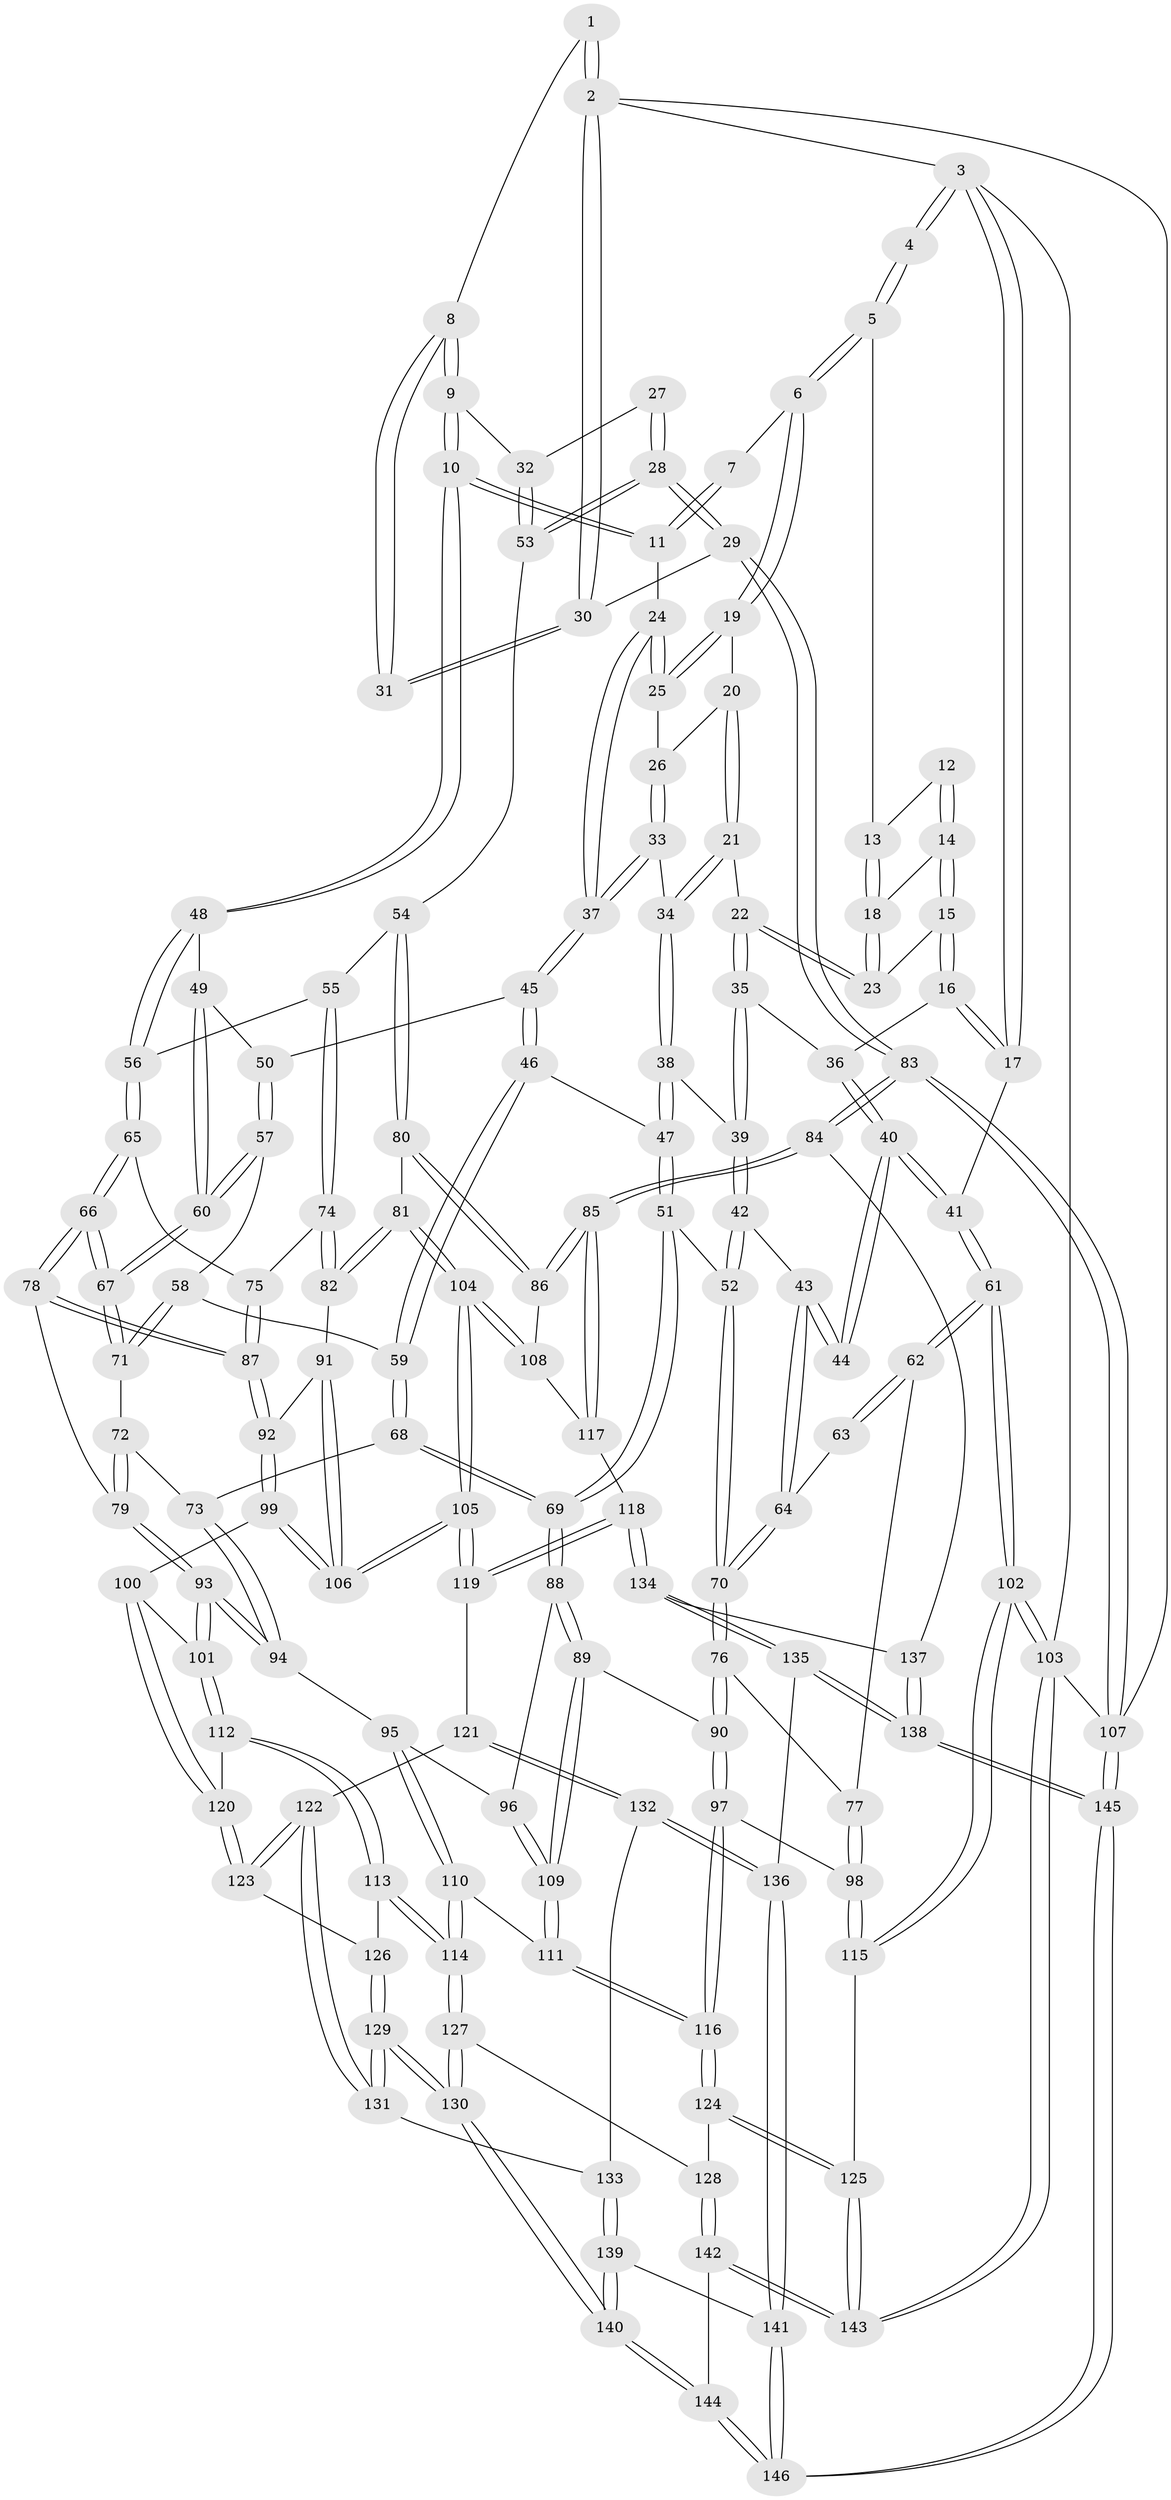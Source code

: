 // Generated by graph-tools (version 1.1) at 2025/50/03/09/25 03:50:58]
// undirected, 146 vertices, 362 edges
graph export_dot {
graph [start="1"]
  node [color=gray90,style=filled];
  1 [pos="+0.7627826596536991+0"];
  2 [pos="+1+0"];
  3 [pos="+0+0"];
  4 [pos="+0+0"];
  5 [pos="+0.3986167327638919+0"];
  6 [pos="+0.4329042600083441+0"];
  7 [pos="+0.5932215218085674+0"];
  8 [pos="+0.7694232312961263+0.08480126452930724"];
  9 [pos="+0.7315207853870356+0.15881077753798414"];
  10 [pos="+0.6667526646655627+0.19696516344418344"];
  11 [pos="+0.6590913089765242+0.19226692214687965"];
  12 [pos="+0.10200166694912974+0.010829881750061875"];
  13 [pos="+0.20674704726732035+0.040022428173055666"];
  14 [pos="+0.097847017837042+0.07688450079366985"];
  15 [pos="+0.07039478434438795+0.13663690094631456"];
  16 [pos="+0.045144911554241246+0.16809732289115684"];
  17 [pos="+0+0.21967886224344224"];
  18 [pos="+0.21124664438332624+0.09237393874107169"];
  19 [pos="+0.43333634700131357+0"];
  20 [pos="+0.38732617482100956+0.014958056017449461"];
  21 [pos="+0.32372857237528707+0.12967245251109108"];
  22 [pos="+0.2640921728165171+0.1527495520704586"];
  23 [pos="+0.24189332892439933+0.13534890438282313"];
  24 [pos="+0.6075191297907888+0.16677757070107316"];
  25 [pos="+0.5762381851652529+0.13687342285483017"];
  26 [pos="+0.4649047482120072+0.1633753750036121"];
  27 [pos="+0.8977406416886716+0.12345624183228647"];
  28 [pos="+1+0.3071435510651342"];
  29 [pos="+1+0.30732582676266385"];
  30 [pos="+1+0"];
  31 [pos="+0.8895678922985378+0.10219960606702586"];
  32 [pos="+0.8758479558419991+0.251497982432708"];
  33 [pos="+0.42318633511285214+0.24290517496276812"];
  34 [pos="+0.3952026776441533+0.22539795957438796"];
  35 [pos="+0.23358270387030455+0.21233849389250278"];
  36 [pos="+0.1232658476678656+0.2281416666259166"];
  37 [pos="+0.43347066699359227+0.25789640821996507"];
  38 [pos="+0.29356060944653756+0.2858019232236431"];
  39 [pos="+0.2519348902377231+0.2684340725951666"];
  40 [pos="+0.12403514301745762+0.2921146586991051"];
  41 [pos="+0+0.2825068076170499"];
  42 [pos="+0.20818359095576533+0.3471419723690704"];
  43 [pos="+0.13265134936770248+0.3242300124303619"];
  44 [pos="+0.12731371362149724+0.31963783640076554"];
  45 [pos="+0.43511342348589893+0.26572911896674106"];
  46 [pos="+0.3767197153581354+0.33941830354238134"];
  47 [pos="+0.326552547572577+0.33260358026612524"];
  48 [pos="+0.6587675176654214+0.25706061197111957"];
  49 [pos="+0.5721319823571548+0.2888075865742638"];
  50 [pos="+0.46658510263385516+0.2923175865750307"];
  51 [pos="+0.25069181888453856+0.42803794248612187"];
  52 [pos="+0.23614432141620398+0.419859709840394"];
  53 [pos="+0.9451982429670802+0.32211559450170696"];
  54 [pos="+0.8782266612766608+0.3736720032123357"];
  55 [pos="+0.7808970969822331+0.36717738850882065"];
  56 [pos="+0.663626113620364+0.27444352471036326"];
  57 [pos="+0.4817405813956151+0.3469628373191325"];
  58 [pos="+0.4194291606348411+0.39653513889631625"];
  59 [pos="+0.3841564964616447+0.36895743654917096"];
  60 [pos="+0.5184288252867547+0.3869192168654455"];
  61 [pos="+0+0.4154097438414342"];
  62 [pos="+0+0.4205330261781269"];
  63 [pos="+0.07822978472018426+0.33932271599613273"];
  64 [pos="+0.11924975284022449+0.4199873883200947"];
  65 [pos="+0.6273673089885288+0.38691329317546247"];
  66 [pos="+0.5492607756349106+0.4349096274077159"];
  67 [pos="+0.5326704421911823+0.42083925875675615"];
  68 [pos="+0.31320705572547425+0.4605562252731751"];
  69 [pos="+0.28079468286485926+0.46635377968430847"];
  70 [pos="+0.11477473633176352+0.4586890153306411"];
  71 [pos="+0.43152624959204905+0.4279771986804092"];
  72 [pos="+0.4213042466643124+0.4492093094070615"];
  73 [pos="+0.38991097419823284+0.47801888738326864"];
  74 [pos="+0.7135465341870898+0.4610082544496917"];
  75 [pos="+0.6889270875939583+0.452355009177015"];
  76 [pos="+0.11260326208264172+0.46031165446783634"];
  77 [pos="+0.044189837108901134+0.4709915812747374"];
  78 [pos="+0.5481836925179006+0.4994667429377175"];
  79 [pos="+0.516568928327087+0.5175123108458995"];
  80 [pos="+0.8490887271591866+0.5225422436210898"];
  81 [pos="+0.7678218789117014+0.528814568884591"];
  82 [pos="+0.7423743441641586+0.5198784449744065"];
  83 [pos="+1+0.6624061850816741"];
  84 [pos="+1+0.6738128241872962"];
  85 [pos="+1+0.6658407231374617"];
  86 [pos="+0.8528492379948087+0.5270962409956929"];
  87 [pos="+0.5900369047190456+0.5294824407712981"];
  88 [pos="+0.2670962944914646+0.548070609944316"];
  89 [pos="+0.2479550045848457+0.5706076365602629"];
  90 [pos="+0.20677453860957026+0.5951879804670449"];
  91 [pos="+0.7028822014981323+0.5469659285625613"];
  92 [pos="+0.6132926733707035+0.5639897275450412"];
  93 [pos="+0.45138682019580373+0.5781314962549463"];
  94 [pos="+0.4313621379647137+0.570859609198111"];
  95 [pos="+0.38808113157284096+0.5820700393271181"];
  96 [pos="+0.375991597362538+0.5837951759149363"];
  97 [pos="+0.1796339498007748+0.632174277172632"];
  98 [pos="+0.12353027188944393+0.6528813403448674"];
  99 [pos="+0.607975825260806+0.6411393343383226"];
  100 [pos="+0.5854408255839436+0.6550914465416932"];
  101 [pos="+0.4626815825870735+0.6094412989469664"];
  102 [pos="+0+0.853200720057559"];
  103 [pos="+0+1"];
  104 [pos="+0.7492630397775394+0.6861590924449055"];
  105 [pos="+0.7280709735973351+0.7038060713719385"];
  106 [pos="+0.7076971672098689+0.6872476292402979"];
  107 [pos="+1+1"];
  108 [pos="+0.8078196308047806+0.6659005056224672"];
  109 [pos="+0.3332532495004655+0.6721312188242522"];
  110 [pos="+0.3772970453182934+0.7203968044984005"];
  111 [pos="+0.3409757761241986+0.7150763041399946"];
  112 [pos="+0.440597404024629+0.6920812005992459"];
  113 [pos="+0.4253940379922341+0.7150784832159264"];
  114 [pos="+0.3961479224945126+0.7248880941751609"];
  115 [pos="+0+0.7948319264222627"];
  116 [pos="+0.2814367123050701+0.7466739800810117"];
  117 [pos="+0.8378591261125462+0.6734884025681454"];
  118 [pos="+0.8595857271601999+0.8025150621976832"];
  119 [pos="+0.7281124505495+0.7136404647022677"];
  120 [pos="+0.5653390000897597+0.7021219587959501"];
  121 [pos="+0.7007132439447+0.7646627953764872"];
  122 [pos="+0.5807326903188387+0.7711726473754511"];
  123 [pos="+0.564123512628754+0.7300840684548611"];
  124 [pos="+0.2590069475354219+0.8092067762864509"];
  125 [pos="+0.10566289145885299+0.832691538245452"];
  126 [pos="+0.4701013509707499+0.7541943088138708"];
  127 [pos="+0.3973895573337539+0.8012407616996929"];
  128 [pos="+0.2852056078376885+0.8438268564068253"];
  129 [pos="+0.5108629461538275+0.8775335981927649"];
  130 [pos="+0.48489997714116506+0.9506698856962126"];
  131 [pos="+0.5610259257013871+0.8201984369696105"];
  132 [pos="+0.7039536511073372+0.8418067524902255"];
  133 [pos="+0.6945815852067354+0.85094715403246"];
  134 [pos="+0.8699559084129853+0.8124065880587271"];
  135 [pos="+0.8108821135700695+0.871709685777143"];
  136 [pos="+0.7809498361089605+0.8731142735838692"];
  137 [pos="+0.9372153440436528+0.8064271576799267"];
  138 [pos="+0.9387005695452695+1"];
  139 [pos="+0.6870335425203882+0.8648540773682915"];
  140 [pos="+0.47096437481622827+1"];
  141 [pos="+0.7398069077346725+0.9683292094524412"];
  142 [pos="+0.40719341748935056+1"];
  143 [pos="+0.34801390696067747+1"];
  144 [pos="+0.46577385877561367+1"];
  145 [pos="+0.964539152235875+1"];
  146 [pos="+0.7117354552575423+1"];
  1 -- 2;
  1 -- 2;
  1 -- 8;
  2 -- 3;
  2 -- 30;
  2 -- 30;
  2 -- 107;
  3 -- 4;
  3 -- 4;
  3 -- 17;
  3 -- 17;
  3 -- 103;
  4 -- 5;
  4 -- 5;
  5 -- 6;
  5 -- 6;
  5 -- 13;
  6 -- 7;
  6 -- 19;
  6 -- 19;
  7 -- 11;
  7 -- 11;
  8 -- 9;
  8 -- 9;
  8 -- 31;
  8 -- 31;
  9 -- 10;
  9 -- 10;
  9 -- 32;
  10 -- 11;
  10 -- 11;
  10 -- 48;
  10 -- 48;
  11 -- 24;
  12 -- 13;
  12 -- 14;
  12 -- 14;
  13 -- 18;
  13 -- 18;
  14 -- 15;
  14 -- 15;
  14 -- 18;
  15 -- 16;
  15 -- 16;
  15 -- 23;
  16 -- 17;
  16 -- 17;
  16 -- 36;
  17 -- 41;
  18 -- 23;
  18 -- 23;
  19 -- 20;
  19 -- 25;
  19 -- 25;
  20 -- 21;
  20 -- 21;
  20 -- 26;
  21 -- 22;
  21 -- 34;
  21 -- 34;
  22 -- 23;
  22 -- 23;
  22 -- 35;
  22 -- 35;
  24 -- 25;
  24 -- 25;
  24 -- 37;
  24 -- 37;
  25 -- 26;
  26 -- 33;
  26 -- 33;
  27 -- 28;
  27 -- 28;
  27 -- 32;
  28 -- 29;
  28 -- 29;
  28 -- 53;
  28 -- 53;
  29 -- 30;
  29 -- 83;
  29 -- 83;
  30 -- 31;
  30 -- 31;
  32 -- 53;
  32 -- 53;
  33 -- 34;
  33 -- 37;
  33 -- 37;
  34 -- 38;
  34 -- 38;
  35 -- 36;
  35 -- 39;
  35 -- 39;
  36 -- 40;
  36 -- 40;
  37 -- 45;
  37 -- 45;
  38 -- 39;
  38 -- 47;
  38 -- 47;
  39 -- 42;
  39 -- 42;
  40 -- 41;
  40 -- 41;
  40 -- 44;
  40 -- 44;
  41 -- 61;
  41 -- 61;
  42 -- 43;
  42 -- 52;
  42 -- 52;
  43 -- 44;
  43 -- 44;
  43 -- 64;
  43 -- 64;
  45 -- 46;
  45 -- 46;
  45 -- 50;
  46 -- 47;
  46 -- 59;
  46 -- 59;
  47 -- 51;
  47 -- 51;
  48 -- 49;
  48 -- 56;
  48 -- 56;
  49 -- 50;
  49 -- 60;
  49 -- 60;
  50 -- 57;
  50 -- 57;
  51 -- 52;
  51 -- 69;
  51 -- 69;
  52 -- 70;
  52 -- 70;
  53 -- 54;
  54 -- 55;
  54 -- 80;
  54 -- 80;
  55 -- 56;
  55 -- 74;
  55 -- 74;
  56 -- 65;
  56 -- 65;
  57 -- 58;
  57 -- 60;
  57 -- 60;
  58 -- 59;
  58 -- 71;
  58 -- 71;
  59 -- 68;
  59 -- 68;
  60 -- 67;
  60 -- 67;
  61 -- 62;
  61 -- 62;
  61 -- 102;
  61 -- 102;
  62 -- 63;
  62 -- 63;
  62 -- 77;
  63 -- 64;
  64 -- 70;
  64 -- 70;
  65 -- 66;
  65 -- 66;
  65 -- 75;
  66 -- 67;
  66 -- 67;
  66 -- 78;
  66 -- 78;
  67 -- 71;
  67 -- 71;
  68 -- 69;
  68 -- 69;
  68 -- 73;
  69 -- 88;
  69 -- 88;
  70 -- 76;
  70 -- 76;
  71 -- 72;
  72 -- 73;
  72 -- 79;
  72 -- 79;
  73 -- 94;
  73 -- 94;
  74 -- 75;
  74 -- 82;
  74 -- 82;
  75 -- 87;
  75 -- 87;
  76 -- 77;
  76 -- 90;
  76 -- 90;
  77 -- 98;
  77 -- 98;
  78 -- 79;
  78 -- 87;
  78 -- 87;
  79 -- 93;
  79 -- 93;
  80 -- 81;
  80 -- 86;
  80 -- 86;
  81 -- 82;
  81 -- 82;
  81 -- 104;
  81 -- 104;
  82 -- 91;
  83 -- 84;
  83 -- 84;
  83 -- 107;
  83 -- 107;
  84 -- 85;
  84 -- 85;
  84 -- 137;
  85 -- 86;
  85 -- 86;
  85 -- 117;
  85 -- 117;
  86 -- 108;
  87 -- 92;
  87 -- 92;
  88 -- 89;
  88 -- 89;
  88 -- 96;
  89 -- 90;
  89 -- 109;
  89 -- 109;
  90 -- 97;
  90 -- 97;
  91 -- 92;
  91 -- 106;
  91 -- 106;
  92 -- 99;
  92 -- 99;
  93 -- 94;
  93 -- 94;
  93 -- 101;
  93 -- 101;
  94 -- 95;
  95 -- 96;
  95 -- 110;
  95 -- 110;
  96 -- 109;
  96 -- 109;
  97 -- 98;
  97 -- 116;
  97 -- 116;
  98 -- 115;
  98 -- 115;
  99 -- 100;
  99 -- 106;
  99 -- 106;
  100 -- 101;
  100 -- 120;
  100 -- 120;
  101 -- 112;
  101 -- 112;
  102 -- 103;
  102 -- 103;
  102 -- 115;
  102 -- 115;
  103 -- 143;
  103 -- 143;
  103 -- 107;
  104 -- 105;
  104 -- 105;
  104 -- 108;
  104 -- 108;
  105 -- 106;
  105 -- 106;
  105 -- 119;
  105 -- 119;
  107 -- 145;
  107 -- 145;
  108 -- 117;
  109 -- 111;
  109 -- 111;
  110 -- 111;
  110 -- 114;
  110 -- 114;
  111 -- 116;
  111 -- 116;
  112 -- 113;
  112 -- 113;
  112 -- 120;
  113 -- 114;
  113 -- 114;
  113 -- 126;
  114 -- 127;
  114 -- 127;
  115 -- 125;
  116 -- 124;
  116 -- 124;
  117 -- 118;
  118 -- 119;
  118 -- 119;
  118 -- 134;
  118 -- 134;
  119 -- 121;
  120 -- 123;
  120 -- 123;
  121 -- 122;
  121 -- 132;
  121 -- 132;
  122 -- 123;
  122 -- 123;
  122 -- 131;
  122 -- 131;
  123 -- 126;
  124 -- 125;
  124 -- 125;
  124 -- 128;
  125 -- 143;
  125 -- 143;
  126 -- 129;
  126 -- 129;
  127 -- 128;
  127 -- 130;
  127 -- 130;
  128 -- 142;
  128 -- 142;
  129 -- 130;
  129 -- 130;
  129 -- 131;
  129 -- 131;
  130 -- 140;
  130 -- 140;
  131 -- 133;
  132 -- 133;
  132 -- 136;
  132 -- 136;
  133 -- 139;
  133 -- 139;
  134 -- 135;
  134 -- 135;
  134 -- 137;
  135 -- 136;
  135 -- 138;
  135 -- 138;
  136 -- 141;
  136 -- 141;
  137 -- 138;
  137 -- 138;
  138 -- 145;
  138 -- 145;
  139 -- 140;
  139 -- 140;
  139 -- 141;
  140 -- 144;
  140 -- 144;
  141 -- 146;
  141 -- 146;
  142 -- 143;
  142 -- 143;
  142 -- 144;
  144 -- 146;
  144 -- 146;
  145 -- 146;
  145 -- 146;
}
